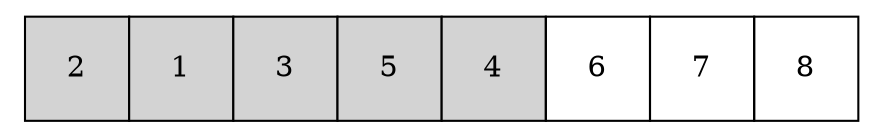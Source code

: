 digraph G
{
    shape = none
        label = <<table border="0" cellspacing="0">
        <tr>
        <td port="port2" width="50" height="50" border="1" bgcolor="lightgray">2</td>
        <td port="port4" width="50" height="50" border="1" bgcolor="lightgray">1</td>
        <td port="port0" width="50" height="50" border="1" bgcolor="lightgray">3</td>
        <td port="port3" width="50" height="50" border="1" bgcolor="lightgray">5</td>
        <td port="port7" width="50" height="50" border="1" bgcolor="lightgray">4</td>
        <td port="port6" width="50" height="50" border="1">6</td>
        <td port="port1" width="50" height="50" border="1">7</td>
        <td port="port5" width="50" height="50" border="1">8</td>
        </tr>
        </table>>
}

